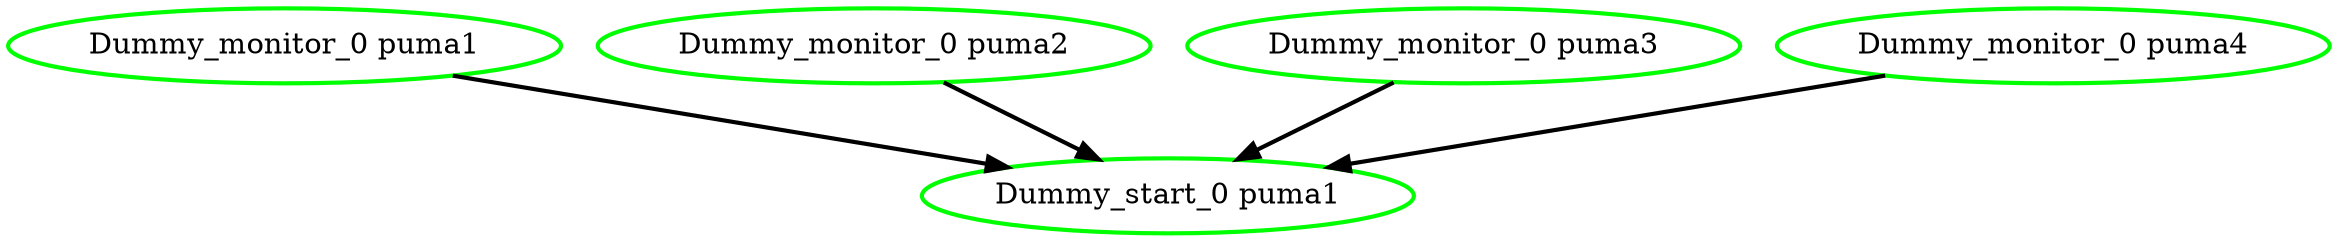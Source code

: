 digraph "g" {
"Dummy_monitor_0 puma1" -> "Dummy_start_0 puma1" [ style = bold]
"Dummy_monitor_0 puma1" [ style=bold color="green" fontcolor="black" ]
"Dummy_monitor_0 puma2" -> "Dummy_start_0 puma1" [ style = bold]
"Dummy_monitor_0 puma2" [ style=bold color="green" fontcolor="black" ]
"Dummy_monitor_0 puma3" -> "Dummy_start_0 puma1" [ style = bold]
"Dummy_monitor_0 puma3" [ style=bold color="green" fontcolor="black" ]
"Dummy_monitor_0 puma4" -> "Dummy_start_0 puma1" [ style = bold]
"Dummy_monitor_0 puma4" [ style=bold color="green" fontcolor="black" ]
"Dummy_start_0 puma1" [ style=bold color="green" fontcolor="black" ]
}
